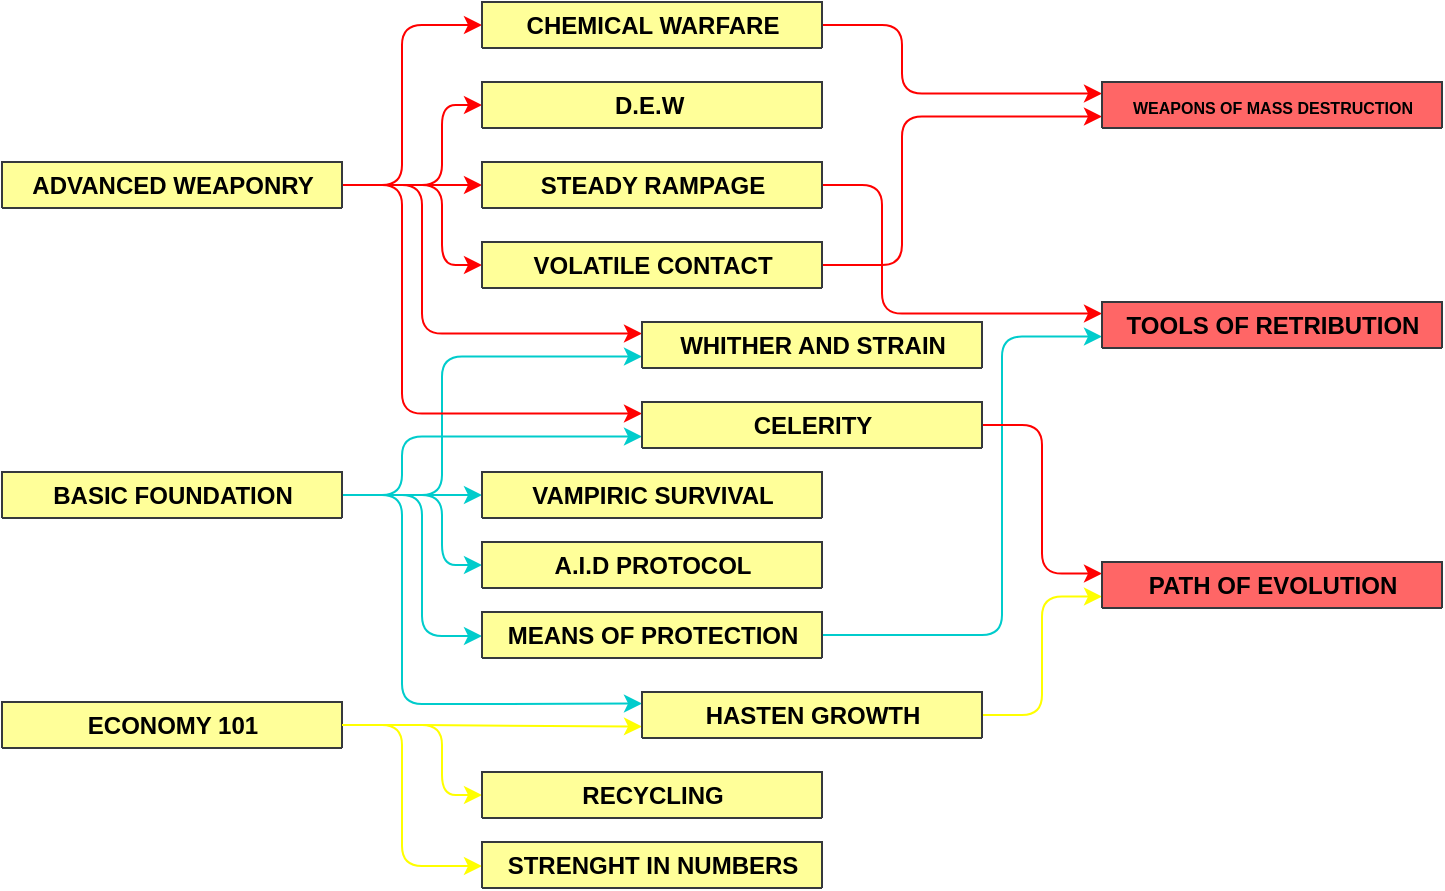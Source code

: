 <mxfile>
    <diagram id="x_E3ao2yq1DAkI_dVLW5" name="Página-1">
        <mxGraphModel dx="513" dy="476" grid="1" gridSize="10" guides="1" tooltips="1" connect="1" arrows="1" fold="1" page="1" pageScale="1" pageWidth="827" pageHeight="1169" math="0" shadow="0">
            <root>
                <mxCell id="0"/>
                <mxCell id="1" parent="0"/>
                <mxCell id="58" style="edgeStyle=orthogonalEdgeStyle;html=1;entryX=0;entryY=0.75;entryDx=0;entryDy=0;fontFamily=Helvetica;fontSize=12;fontColor=#000000;exitX=1;exitY=0.5;exitDx=0;exitDy=0;strokeColor=#FFFF00;strokeWidth=1;" parent="1" source="29" target="51" edge="1">
                    <mxGeometry relative="1" as="geometry">
                        <Array as="points">
                            <mxPoint x="260" y="422"/>
                            <mxPoint x="300" y="422"/>
                        </Array>
                    </mxGeometry>
                </mxCell>
                <mxCell id="64" style="edgeStyle=orthogonalEdgeStyle;html=1;entryX=0;entryY=0.5;entryDx=0;entryDy=0;fontFamily=Helvetica;fontSize=12;fontColor=#000000;strokeColor=#FFFF00;" parent="1" source="29" target="59" edge="1">
                    <mxGeometry relative="1" as="geometry">
                        <Array as="points">
                            <mxPoint x="280" y="422"/>
                            <mxPoint x="280" y="456"/>
                        </Array>
                    </mxGeometry>
                </mxCell>
                <mxCell id="29" value="ECONOMY 101" style="swimlane;rounded=1;shadow=0;glass=0;sketch=0;fontFamily=Helvetica;fontSize=12;fontColor=#000000;strokeColor=#36393d;fillColor=#FFFF99;html=1;swimlaneFillColor=#96785A;" parent="1" vertex="1" collapsed="1">
                    <mxGeometry x="60" y="410" width="170" height="23" as="geometry">
                        <mxRectangle x="60" y="410" width="200" height="230" as="alternateBounds"/>
                    </mxGeometry>
                </mxCell>
                <mxCell id="30" value="Specially fit for those looking for long-term investment." style="rounded=1;whiteSpace=wrap;html=1;shadow=0;glass=0;sketch=0;fontFamily=Helvetica;fontSize=12;fontColor=#000000;strokeColor=none;fillColor=#FFCC99;" parent="29" vertex="1">
                    <mxGeometry x="10" y="30" width="180" height="80" as="geometry"/>
                </mxCell>
                <mxCell id="31" value="" style="group;fillColor=none;" parent="29" vertex="1" connectable="0">
                    <mxGeometry x="10" y="120" width="180" height="100" as="geometry"/>
                </mxCell>
                <mxCell id="32" value="" style="rounded=1;whiteSpace=wrap;html=1;shadow=0;glass=0;sketch=0;fontFamily=Helvetica;fontSize=12;fontColor=#000000;strokeColor=none;fillColor=#333333;" parent="31" vertex="1">
                    <mxGeometry width="180" height="100" as="geometry"/>
                </mxCell>
                <mxCell id="33" value="&lt;ul&gt;&lt;li&gt;&lt;span&gt;&lt;span style=&quot;font-size: 10px&quot;&gt;&lt;font color=&quot;#00cccc&quot;&gt;&lt;b&gt;Mercenary&lt;/b&gt;&lt;/font&gt;&lt;/span&gt;&lt;/span&gt;&lt;/li&gt;&lt;li&gt;&lt;span&gt;&lt;font style=&quot;font-size: 10px&quot; color=&quot;#ffff99&quot;&gt;&lt;b&gt;Criptocoin&lt;/b&gt;&lt;/font&gt;&lt;/span&gt;&lt;/li&gt;&lt;/ul&gt;" style="text;strokeColor=none;fillColor=none;html=1;whiteSpace=wrap;verticalAlign=middle;overflow=hidden;rounded=1;shadow=0;glass=0;sketch=0;fontFamily=Helvetica;fontSize=12;fontColor=#000000;" parent="31" vertex="1">
                    <mxGeometry width="180" height="100" as="geometry"/>
                </mxCell>
                <mxCell id="57" style="edgeStyle=orthogonalEdgeStyle;html=1;exitX=1;exitY=0.5;exitDx=0;exitDy=0;fontFamily=Helvetica;fontSize=12;fontColor=#000000;entryX=0;entryY=0.25;entryDx=0;entryDy=0;strokeColor=#00CCCC;" parent="1" source="39" target="51" edge="1">
                    <mxGeometry relative="1" as="geometry">
                        <mxPoint x="300" y="362" as="targetPoint"/>
                        <Array as="points">
                            <mxPoint x="260" y="307"/>
                            <mxPoint x="260" y="411"/>
                            <mxPoint x="300" y="411"/>
                        </Array>
                    </mxGeometry>
                </mxCell>
                <mxCell id="72" style="edgeStyle=orthogonalEdgeStyle;html=1;entryX=0;entryY=0.75;entryDx=0;entryDy=0;fontFamily=Helvetica;fontSize=12;fontColor=#000000;strokeColor=#00CCCC;endArrow=classic;endFill=1;" parent="1" source="39" target="67" edge="1">
                    <mxGeometry relative="1" as="geometry">
                        <Array as="points">
                            <mxPoint x="260" y="306"/>
                            <mxPoint x="260" y="277"/>
                        </Array>
                    </mxGeometry>
                </mxCell>
                <mxCell id="99" style="edgeStyle=orthogonalEdgeStyle;html=1;entryX=0;entryY=0.5;entryDx=0;entryDy=0;fontFamily=Helvetica;fontSize=12;fontColor=#000000;strokeColor=#00CCCC;" parent="1" source="39" target="92" edge="1">
                    <mxGeometry relative="1" as="geometry">
                        <Array as="points">
                            <mxPoint x="280" y="307"/>
                            <mxPoint x="280" y="342"/>
                        </Array>
                    </mxGeometry>
                </mxCell>
                <mxCell id="100" style="edgeStyle=orthogonalEdgeStyle;html=1;entryX=0;entryY=0.5;entryDx=0;entryDy=0;fontFamily=Helvetica;fontSize=12;fontColor=#000000;strokeColor=#00CCCC;" parent="1" source="39" target="34" edge="1">
                    <mxGeometry relative="1" as="geometry">
                        <Array as="points">
                            <mxPoint x="270" y="307"/>
                            <mxPoint x="270" y="377"/>
                            <mxPoint x="300" y="377"/>
                        </Array>
                    </mxGeometry>
                </mxCell>
                <mxCell id="131" style="edgeStyle=orthogonalEdgeStyle;html=1;fontColor=#00CCCC;strokeColor=#FFFF00;exitX=1;exitY=0.5;exitDx=0;exitDy=0;" parent="1" source="29" target="126" edge="1">
                    <mxGeometry relative="1" as="geometry">
                        <mxPoint x="230" y="360" as="sourcePoint"/>
                        <Array as="points">
                            <mxPoint x="260" y="422"/>
                            <mxPoint x="260" y="492"/>
                        </Array>
                    </mxGeometry>
                </mxCell>
                <mxCell id="137" style="edgeStyle=orthogonalEdgeStyle;html=1;entryX=0;entryY=0.75;entryDx=0;entryDy=0;fontColor=#00CCCC;strokeColor=#00CCCC;" parent="1" source="39" target="132" edge="1">
                    <mxGeometry relative="1" as="geometry">
                        <Array as="points">
                            <mxPoint x="280" y="306"/>
                            <mxPoint x="280" y="237"/>
                        </Array>
                    </mxGeometry>
                </mxCell>
                <mxCell id="149" style="edgeStyle=none;html=1;entryX=0;entryY=0.5;entryDx=0;entryDy=0;fontColor=#FF6666;strokeColor=#00CCCC;" edge="1" parent="1" source="39" target="144">
                    <mxGeometry relative="1" as="geometry"/>
                </mxCell>
                <mxCell id="39" value="BASIC FOUNDATION" style="swimlane;rounded=1;shadow=0;glass=0;sketch=0;fontFamily=Helvetica;fontSize=12;fontColor=#000000;strokeColor=#36393d;fillColor=#FFFF99;html=1;swimlaneFillColor=#96785A;" parent="1" vertex="1" collapsed="1">
                    <mxGeometry x="60" y="295" width="170" height="23" as="geometry">
                        <mxRectangle x="60" y="295" width="200" height="230" as="alternateBounds"/>
                    </mxGeometry>
                </mxCell>
                <mxCell id="40" value="Provides the fundamentals tools to strengthen weapons." style="rounded=1;whiteSpace=wrap;html=1;shadow=0;glass=0;sketch=0;fontFamily=Helvetica;fontSize=12;fontColor=#000000;strokeColor=none;fillColor=#FFCC99;" parent="39" vertex="1">
                    <mxGeometry x="10" y="30" width="180" height="80" as="geometry"/>
                </mxCell>
                <mxCell id="41" value="" style="group" parent="39" vertex="1" connectable="0">
                    <mxGeometry x="10" y="120" width="180" height="100" as="geometry"/>
                </mxCell>
                <mxCell id="42" value="" style="rounded=1;whiteSpace=wrap;html=1;shadow=0;glass=0;sketch=0;fontFamily=Helvetica;fontSize=12;fontColor=#000000;strokeColor=none;fillColor=#333333;" parent="41" vertex="1">
                    <mxGeometry width="180" height="100" as="geometry"/>
                </mxCell>
                <mxCell id="43" value="&lt;ul&gt;&lt;li&gt;&lt;span style=&quot;font-size: 10px&quot;&gt;&lt;b&gt;&lt;font color=&quot;#00cccc&quot;&gt;Aggressive&lt;/font&gt;&lt;/b&gt;&lt;/span&gt;&lt;/li&gt;&lt;li&gt;&lt;font style=&quot;font-size: 10px&quot; color=&quot;#00cccc&quot;&gt;&lt;b&gt;Stoic&lt;/b&gt;&lt;/font&gt;&lt;/li&gt;&lt;/ul&gt;" style="text;strokeColor=none;fillColor=none;html=1;whiteSpace=wrap;verticalAlign=middle;overflow=hidden;rounded=1;shadow=0;glass=0;sketch=0;fontFamily=Helvetica;fontSize=12;fontColor=#000000;" parent="41" vertex="1">
                    <mxGeometry width="180" height="100" as="geometry"/>
                </mxCell>
                <mxCell id="66" style="edgeStyle=orthogonalEdgeStyle;html=1;entryX=0;entryY=0.5;entryDx=0;entryDy=0;fontFamily=Helvetica;fontSize=12;fontColor=#000000;strokeColor=#FF0000;" parent="1" source="44" target="4" edge="1">
                    <mxGeometry relative="1" as="geometry"/>
                </mxCell>
                <mxCell id="73" style="edgeStyle=orthogonalEdgeStyle;html=1;entryX=0;entryY=0.25;entryDx=0;entryDy=0;fontFamily=Helvetica;fontSize=12;fontColor=#000000;strokeColor=#FF0000;endArrow=classic;endFill=1;" parent="1" source="44" target="67" edge="1">
                    <mxGeometry relative="1" as="geometry">
                        <Array as="points">
                            <mxPoint x="260" y="152"/>
                            <mxPoint x="260" y="266"/>
                        </Array>
                    </mxGeometry>
                </mxCell>
                <mxCell id="84" style="edgeStyle=orthogonalEdgeStyle;html=1;entryX=0;entryY=0.5;entryDx=0;entryDy=0;fontFamily=Helvetica;fontSize=12;fontColor=#000000;strokeColor=#FF0000;" parent="1" source="44" target="79" edge="1">
                    <mxGeometry relative="1" as="geometry">
                        <Array as="points">
                            <mxPoint x="280" y="152"/>
                            <mxPoint x="280" y="112"/>
                        </Array>
                    </mxGeometry>
                </mxCell>
                <mxCell id="85" style="edgeStyle=orthogonalEdgeStyle;html=1;entryX=0;entryY=0.5;entryDx=0;entryDy=0;fontFamily=Helvetica;fontSize=12;fontColor=#000000;strokeColor=#FF0000;endArrow=classic;endFill=1;" parent="1" source="44" target="74" edge="1">
                    <mxGeometry relative="1" as="geometry">
                        <Array as="points">
                            <mxPoint x="260" y="152"/>
                            <mxPoint x="260" y="72"/>
                        </Array>
                    </mxGeometry>
                </mxCell>
                <mxCell id="98" style="edgeStyle=orthogonalEdgeStyle;html=1;entryX=0;entryY=0.5;entryDx=0;entryDy=0;fontFamily=Helvetica;fontSize=12;fontColor=#000000;strokeColor=#FF0000;" parent="1" source="44" target="87" edge="1">
                    <mxGeometry relative="1" as="geometry">
                        <Array as="points">
                            <mxPoint x="280" y="152"/>
                            <mxPoint x="280" y="192"/>
                        </Array>
                    </mxGeometry>
                </mxCell>
                <mxCell id="138" style="edgeStyle=orthogonalEdgeStyle;html=1;entryX=0;entryY=0.25;entryDx=0;entryDy=0;fontColor=#00CCCC;strokeColor=#FF0000;" parent="1" source="44" target="132" edge="1">
                    <mxGeometry relative="1" as="geometry">
                        <Array as="points">
                            <mxPoint x="270" y="152"/>
                            <mxPoint x="270" y="226"/>
                        </Array>
                    </mxGeometry>
                </mxCell>
                <mxCell id="44" value="ADVANCED WEAPONRY" style="swimlane;rounded=1;shadow=0;glass=0;sketch=0;fontFamily=Helvetica;fontSize=12;fontColor=#000000;strokeColor=#36393d;fillColor=#FFFF99;html=1;swimlaneFillColor=#96785A;" parent="1" vertex="1" collapsed="1">
                    <mxGeometry x="60" y="140" width="170" height="23" as="geometry">
                        <mxRectangle x="60" y="140" width="200" height="230" as="alternateBounds"/>
                    </mxGeometry>
                </mxCell>
                <mxCell id="45" value="&lt;span style=&quot;font-size: 10px&quot;&gt;Contains a selection of basic weapons that focus on variety and flexibility.&lt;/span&gt;" style="rounded=1;whiteSpace=wrap;html=1;shadow=0;glass=0;sketch=0;fontFamily=Helvetica;fontSize=12;fontColor=#000000;strokeColor=none;fillColor=#FFCC99;" parent="44" vertex="1">
                    <mxGeometry x="10" y="30" width="180" height="80" as="geometry"/>
                </mxCell>
                <mxCell id="46" value="" style="group" parent="44" vertex="1" connectable="0">
                    <mxGeometry x="10" y="120" width="180" height="100" as="geometry"/>
                </mxCell>
                <mxCell id="47" value="" style="rounded=1;whiteSpace=wrap;html=1;shadow=0;glass=0;sketch=0;fontFamily=Helvetica;fontSize=12;fontColor=#000000;strokeColor=none;fillColor=#333333;" parent="46" vertex="1">
                    <mxGeometry width="180" height="100" as="geometry"/>
                </mxCell>
                <mxCell id="48" value="&lt;ul&gt;&lt;li&gt;&lt;font style=&quot;font-size: 10px&quot; color=&quot;#ff6666&quot;&gt;&lt;b&gt;Bomber&lt;/b&gt;&lt;/font&gt;&lt;/li&gt;&lt;li&gt;&lt;font style=&quot;font-size: 10px&quot; color=&quot;#ff6666&quot;&gt;&lt;b&gt;Beamer&lt;/b&gt;&lt;/font&gt;&lt;/li&gt;&lt;li&gt;&lt;font style=&quot;font-size: 10px&quot; color=&quot;#ff6666&quot;&gt;&lt;b&gt;Spreader&lt;/b&gt;&lt;/font&gt;&lt;/li&gt;&lt;/ul&gt;" style="text;strokeColor=none;fillColor=none;html=1;whiteSpace=wrap;verticalAlign=middle;overflow=hidden;rounded=1;shadow=0;glass=0;sketch=0;fontFamily=Helvetica;fontSize=12;fontColor=#000000;" parent="46" vertex="1">
                    <mxGeometry width="180" height="100" as="geometry"/>
                </mxCell>
                <mxCell id="59" value="RECYCLING" style="swimlane;rounded=1;shadow=0;glass=0;sketch=0;fontFamily=Helvetica;fontSize=12;fontColor=#000000;strokeColor=#36393d;fillColor=#FFFF99;html=1;swimlaneFillColor=#96785A;" parent="1" vertex="1" collapsed="1">
                    <mxGeometry x="300" y="445" width="170" height="23" as="geometry">
                        <mxRectangle x="300" y="445" width="200" height="230" as="alternateBounds"/>
                    </mxGeometry>
                </mxCell>
                <mxCell id="60" value="Enhances the compesations for selling constructed turrets.&amp;nbsp;" style="rounded=1;whiteSpace=wrap;html=1;shadow=0;glass=0;sketch=0;fontFamily=Helvetica;fontSize=12;fontColor=#000000;strokeColor=none;fillColor=#FFCC99;" parent="59" vertex="1">
                    <mxGeometry x="10" y="30" width="180" height="80" as="geometry"/>
                </mxCell>
                <mxCell id="61" value="" style="group" parent="59" vertex="1" connectable="0">
                    <mxGeometry x="10" y="120" width="180" height="100" as="geometry"/>
                </mxCell>
                <mxCell id="62" value="" style="rounded=1;whiteSpace=wrap;html=1;shadow=0;glass=0;sketch=0;fontFamily=Helvetica;fontSize=12;fontColor=#000000;strokeColor=none;fillColor=#333333;" parent="61" vertex="1">
                    <mxGeometry width="180" height="100" as="geometry"/>
                </mxCell>
                <mxCell id="63" value="&lt;ul&gt;&lt;li&gt;&lt;span&gt;&lt;b&gt;&lt;font style=&quot;font-size: 10px&quot; color=&quot;#00cccc&quot;&gt;Cheap&lt;/font&gt;&lt;/b&gt;&lt;/span&gt;&lt;/li&gt;&lt;li&gt;&lt;b&gt;&lt;font color=&quot;#00cccc&quot; style=&quot;font-size: 10px&quot;&gt;&lt;span&gt;Scrapper&lt;/span&gt;&lt;/font&gt;&lt;/b&gt;&lt;/li&gt;&lt;li&gt;&lt;span&gt;&lt;font style=&quot;font-size: 10px&quot; color=&quot;#ffff99&quot;&gt;&lt;b&gt;Recycle protocol&lt;/b&gt;&lt;/font&gt;&lt;/span&gt;&lt;/li&gt;&lt;/ul&gt;" style="text;strokeColor=none;fillColor=none;html=1;whiteSpace=wrap;verticalAlign=middle;overflow=hidden;rounded=1;shadow=0;glass=0;sketch=0;fontFamily=Helvetica;fontSize=12;fontColor=#000000;" parent="61" vertex="1">
                    <mxGeometry width="180" height="100" as="geometry"/>
                </mxCell>
                <mxCell id="114" style="edgeStyle=orthogonalEdgeStyle;html=1;entryX=0;entryY=0.75;entryDx=0;entryDy=0;fontFamily=Helvetica;fontSize=10;fontColor=#FF6666;endArrow=classic;endFill=1;strokeColor=#FFFF00;elbow=vertical;" parent="1" source="51" target="108" edge="1">
                    <mxGeometry relative="1" as="geometry"/>
                </mxCell>
                <mxCell id="51" value="HASTEN GROWTH" style="swimlane;rounded=1;shadow=0;glass=0;sketch=0;fontFamily=Helvetica;fontSize=12;fontColor=#000000;strokeColor=#36393d;fillColor=#FFFF99;html=1;swimlaneFillColor=#96785A;" parent="1" vertex="1" collapsed="1">
                    <mxGeometry x="380" y="405" width="170" height="23" as="geometry">
                        <mxRectangle x="380" y="405" width="200" height="230" as="alternateBounds"/>
                    </mxGeometry>
                </mxCell>
                <mxCell id="52" value="Unlocks options to accelerate and improve the growth of weapons." style="rounded=1;whiteSpace=wrap;html=1;shadow=0;glass=0;sketch=0;fontFamily=Helvetica;fontSize=12;fontColor=#000000;strokeColor=none;fillColor=#FFCC99;" parent="51" vertex="1">
                    <mxGeometry x="10" y="30" width="180" height="80" as="geometry"/>
                </mxCell>
                <mxCell id="53" value="" style="group" parent="51" vertex="1" connectable="0">
                    <mxGeometry x="10" y="120" width="180" height="100" as="geometry"/>
                </mxCell>
                <mxCell id="54" value="" style="rounded=1;whiteSpace=wrap;html=1;shadow=0;glass=0;sketch=0;fontFamily=Helvetica;fontSize=12;fontColor=#000000;strokeColor=none;fillColor=#333333;" parent="53" vertex="1">
                    <mxGeometry width="180" height="100" as="geometry"/>
                </mxCell>
                <mxCell id="55" value="&lt;ul&gt;&lt;li&gt;&lt;font style=&quot;font-size: 10px&quot; color=&quot;#00cccc&quot;&gt;&lt;b&gt;Veteran&lt;/b&gt;&lt;/font&gt;&lt;/li&gt;&lt;li&gt;&lt;span&gt;&lt;font style=&quot;font-size: 10px&quot; color=&quot;#00cccc&quot;&gt;&lt;b&gt;Prodigy&lt;/b&gt;&lt;/font&gt;&lt;/span&gt;&lt;/li&gt;&lt;li&gt;&lt;b style=&quot;font-size: 10px ; color: rgb(255 , 255 , 153)&quot;&gt;Learning Chip&lt;/b&gt;&lt;br&gt;&lt;/li&gt;&lt;/ul&gt;" style="text;strokeColor=none;fillColor=none;html=1;whiteSpace=wrap;verticalAlign=middle;overflow=hidden;rounded=1;shadow=0;glass=0;sketch=0;fontFamily=Helvetica;fontSize=12;fontColor=#000000;" parent="53" vertex="1">
                    <mxGeometry width="180" height="100" as="geometry"/>
                </mxCell>
                <mxCell id="106" style="edgeStyle=orthogonalEdgeStyle;elbow=vertical;html=1;fontFamily=Helvetica;fontSize=10;fontColor=#FF6666;endArrow=classic;endFill=1;strokeColor=#00CCCC;exitX=1;exitY=0.5;exitDx=0;exitDy=0;entryX=0;entryY=0.75;entryDx=0;entryDy=0;" parent="1" source="34" target="101" edge="1">
                    <mxGeometry relative="1" as="geometry">
                        <mxPoint x="530" y="290" as="targetPoint"/>
                        <Array as="points">
                            <mxPoint x="560" y="377"/>
                            <mxPoint x="560" y="227"/>
                        </Array>
                    </mxGeometry>
                </mxCell>
                <mxCell id="34" value="MEANS OF PROTECTION" style="swimlane;rounded=1;shadow=0;glass=0;sketch=0;fontFamily=Helvetica;fontSize=12;fontColor=#000000;strokeColor=#36393d;fillColor=#FFFF99;html=1;swimlaneFillColor=#96785A;" parent="1" vertex="1" collapsed="1">
                    <mxGeometry x="300" y="365" width="170" height="23" as="geometry">
                        <mxRectangle x="300" y="365" width="200" height="240" as="alternateBounds"/>
                    </mxGeometry>
                </mxCell>
                <mxCell id="35" value="Focus on deployment of force shields." style="rounded=1;whiteSpace=wrap;html=1;shadow=0;glass=0;sketch=0;fontFamily=Helvetica;fontSize=12;fontColor=#000000;strokeColor=none;fillColor=#FFCC99;" parent="34" vertex="1">
                    <mxGeometry x="10" y="30" width="180" height="80" as="geometry"/>
                </mxCell>
                <mxCell id="36" value="" style="group" parent="34" vertex="1" connectable="0">
                    <mxGeometry x="10" y="120" width="180" height="100" as="geometry"/>
                </mxCell>
                <mxCell id="37" value="" style="rounded=1;whiteSpace=wrap;html=1;shadow=0;glass=0;sketch=0;fontFamily=Helvetica;fontSize=12;fontColor=#000000;strokeColor=none;fillColor=#333333;" parent="36" vertex="1">
                    <mxGeometry width="180" height="100" as="geometry"/>
                </mxCell>
                <mxCell id="38" value="&lt;ul&gt;&lt;li&gt;&lt;span&gt;&lt;font style=&quot;font-size: 10px&quot; color=&quot;#ff6666&quot;&gt;&lt;b&gt;Guardian&lt;/b&gt;&lt;/font&gt;&lt;/span&gt;&lt;/li&gt;&lt;li&gt;&lt;span&gt;&lt;font style=&quot;font-size: 10px&quot; color=&quot;#00cccc&quot;&gt;&lt;b&gt;Shielded&lt;/b&gt;&lt;/font&gt;&lt;/span&gt;&lt;/li&gt;&lt;li&gt;&lt;span&gt;&lt;font style=&quot;font-size: 10px&quot; color=&quot;#ffff99&quot;&gt;&lt;b&gt;Shiled generator&lt;/b&gt;&lt;/font&gt;&lt;/span&gt;&lt;/li&gt;&lt;/ul&gt;" style="text;strokeColor=none;fillColor=none;html=1;whiteSpace=wrap;verticalAlign=middle;overflow=hidden;rounded=1;shadow=0;glass=0;sketch=0;fontFamily=Helvetica;fontSize=12;fontColor=#000000;" parent="36" vertex="1">
                    <mxGeometry width="180" height="100" as="geometry"/>
                </mxCell>
                <mxCell id="125" style="edgeStyle=orthogonalEdgeStyle;html=1;entryX=0;entryY=0.25;entryDx=0;entryDy=0;fontColor=#00CCCC;exitX=1;exitY=0.5;exitDx=0;exitDy=0;strokeColor=#FF0000;" parent="1" source="67" target="108" edge="1">
                    <mxGeometry relative="1" as="geometry"/>
                </mxCell>
                <mxCell id="120" style="edgeStyle=orthogonalEdgeStyle;html=1;entryX=0;entryY=0.75;entryDx=0;entryDy=0;fontFamily=Helvetica;fontSize=10;fontColor=#FF6666;endArrow=classic;endFill=1;strokeColor=#FF0000;elbow=vertical;" parent="1" source="87" target="115" edge="1">
                    <mxGeometry relative="1" as="geometry">
                        <Array as="points">
                            <mxPoint x="510" y="192"/>
                            <mxPoint x="510" y="117"/>
                        </Array>
                    </mxGeometry>
                </mxCell>
                <mxCell id="107" style="edgeStyle=orthogonalEdgeStyle;html=1;entryX=0;entryY=0.25;entryDx=0;entryDy=0;fontFamily=Helvetica;fontSize=10;fontColor=#FF6666;endArrow=classic;endFill=1;strokeColor=#FF0000;elbow=vertical;" parent="1" source="4" target="101" edge="1">
                    <mxGeometry relative="1" as="geometry">
                        <Array as="points">
                            <mxPoint x="500" y="152"/>
                            <mxPoint x="500" y="216"/>
                        </Array>
                    </mxGeometry>
                </mxCell>
                <mxCell id="121" style="edgeStyle=orthogonalEdgeStyle;html=1;entryX=0;entryY=0.25;entryDx=0;entryDy=0;fontFamily=Helvetica;fontSize=10;fontColor=#FF6666;endArrow=classic;endFill=1;strokeColor=#FF0000;elbow=vertical;" parent="1" source="74" target="115" edge="1">
                    <mxGeometry relative="1" as="geometry">
                        <Array as="points">
                            <mxPoint x="510" y="72"/>
                            <mxPoint x="510" y="106"/>
                        </Array>
                    </mxGeometry>
                </mxCell>
                <mxCell id="101" value="TOOLS OF RETRIBUTION" style="swimlane;rounded=1;shadow=0;glass=0;sketch=0;fontFamily=Helvetica;fontSize=12;fontColor=#000000;strokeColor=#36393d;fillColor=#FF6666;html=1;swimlaneFillColor=#96785A;" parent="1" vertex="1" collapsed="1">
                    <mxGeometry x="610" y="210" width="170" height="23" as="geometry">
                        <mxRectangle x="530" y="210" width="200" height="240" as="alternateBounds"/>
                    </mxGeometry>
                </mxCell>
                <mxCell id="102" value="Focus on deployment of force shields." style="rounded=1;whiteSpace=wrap;html=1;shadow=0;glass=0;sketch=0;fontFamily=Helvetica;fontSize=12;fontColor=#000000;strokeColor=none;fillColor=#FFCC99;" parent="101" vertex="1">
                    <mxGeometry x="10" y="30" width="180" height="80" as="geometry"/>
                </mxCell>
                <mxCell id="103" value="" style="group" parent="101" vertex="1" connectable="0">
                    <mxGeometry x="10" y="120" width="180" height="100" as="geometry"/>
                </mxCell>
                <mxCell id="104" value="" style="rounded=1;whiteSpace=wrap;html=1;shadow=0;glass=0;sketch=0;fontFamily=Helvetica;fontSize=12;fontColor=#000000;strokeColor=none;fillColor=#333333;" parent="103" vertex="1">
                    <mxGeometry width="180" height="100" as="geometry"/>
                </mxCell>
                <mxCell id="105" value="&lt;ul&gt;&lt;li&gt;&lt;span&gt;&lt;font style=&quot;font-size: 10px&quot; color=&quot;#ff6666&quot;&gt;&lt;b&gt;Guardian&lt;/b&gt;&lt;/font&gt;&lt;/span&gt;&lt;/li&gt;&lt;li&gt;&lt;span&gt;&lt;font style=&quot;font-size: 10px&quot; color=&quot;#00cccc&quot;&gt;&lt;b&gt;Shielded&lt;/b&gt;&lt;/font&gt;&lt;/span&gt;&lt;/li&gt;&lt;li&gt;&lt;span&gt;&lt;font style=&quot;font-size: 10px&quot; color=&quot;#ffff99&quot;&gt;&lt;b&gt;Shiled generator&lt;/b&gt;&lt;/font&gt;&lt;/span&gt;&lt;/li&gt;&lt;/ul&gt;" style="text;strokeColor=none;fillColor=none;html=1;whiteSpace=wrap;verticalAlign=middle;overflow=hidden;rounded=1;shadow=0;glass=0;sketch=0;fontFamily=Helvetica;fontSize=12;fontColor=#000000;" parent="103" vertex="1">
                    <mxGeometry width="180" height="100" as="geometry"/>
                </mxCell>
                <mxCell id="108" value="PATH OF EVOLUTION" style="swimlane;rounded=1;shadow=0;glass=0;sketch=0;fontFamily=Helvetica;fontSize=12;fontColor=#000000;strokeColor=#36393d;fillColor=#FF6666;html=1;swimlaneFillColor=#96785A;" parent="1" vertex="1" collapsed="1">
                    <mxGeometry x="610" y="340" width="170" height="23" as="geometry">
                        <mxRectangle x="530" y="210" width="200" height="240" as="alternateBounds"/>
                    </mxGeometry>
                </mxCell>
                <mxCell id="109" value="Focus on deployment of force shields." style="rounded=1;whiteSpace=wrap;html=1;shadow=0;glass=0;sketch=0;fontFamily=Helvetica;fontSize=12;fontColor=#000000;strokeColor=none;fillColor=#FFCC99;" parent="108" vertex="1">
                    <mxGeometry x="10" y="30" width="180" height="80" as="geometry"/>
                </mxCell>
                <mxCell id="110" value="" style="group" parent="108" vertex="1" connectable="0">
                    <mxGeometry x="10" y="120" width="180" height="100" as="geometry"/>
                </mxCell>
                <mxCell id="111" value="" style="rounded=1;whiteSpace=wrap;html=1;shadow=0;glass=0;sketch=0;fontFamily=Helvetica;fontSize=12;fontColor=#000000;strokeColor=none;fillColor=#333333;" parent="110" vertex="1">
                    <mxGeometry width="180" height="100" as="geometry"/>
                </mxCell>
                <mxCell id="112" value="&lt;ul&gt;&lt;li&gt;&lt;span&gt;&lt;font style=&quot;font-size: 10px&quot; color=&quot;#ff6666&quot;&gt;&lt;b&gt;Guardian&lt;/b&gt;&lt;/font&gt;&lt;/span&gt;&lt;/li&gt;&lt;li&gt;&lt;span&gt;&lt;font style=&quot;font-size: 10px&quot; color=&quot;#00cccc&quot;&gt;&lt;b&gt;Shielded&lt;/b&gt;&lt;/font&gt;&lt;/span&gt;&lt;/li&gt;&lt;li&gt;&lt;span&gt;&lt;font style=&quot;font-size: 10px&quot; color=&quot;#ffff99&quot;&gt;&lt;b&gt;Shiled generator&lt;/b&gt;&lt;/font&gt;&lt;/span&gt;&lt;/li&gt;&lt;/ul&gt;" style="text;strokeColor=none;fillColor=none;html=1;whiteSpace=wrap;verticalAlign=middle;overflow=hidden;rounded=1;shadow=0;glass=0;sketch=0;fontFamily=Helvetica;fontSize=12;fontColor=#000000;" parent="110" vertex="1">
                    <mxGeometry width="180" height="100" as="geometry"/>
                </mxCell>
                <mxCell id="115" value="&lt;font style=&quot;font-size: 8px&quot;&gt;WEAPONS OF MASS DESTRUCTION&lt;/font&gt;" style="swimlane;rounded=1;shadow=0;glass=0;sketch=0;fontFamily=Helvetica;fontSize=12;fontColor=#000000;strokeColor=#36393d;fillColor=#FF6666;html=1;swimlaneFillColor=#96785A;" parent="1" vertex="1" collapsed="1">
                    <mxGeometry x="610" y="100" width="170" height="23" as="geometry">
                        <mxRectangle x="530" y="100" width="200" height="240" as="alternateBounds"/>
                    </mxGeometry>
                </mxCell>
                <mxCell id="116" value="" style="rounded=1;whiteSpace=wrap;html=1;shadow=0;glass=0;sketch=0;fontFamily=Helvetica;fontSize=12;fontColor=#000000;strokeColor=none;fillColor=#FFCC99;" parent="115" vertex="1">
                    <mxGeometry x="10" y="30" width="180" height="80" as="geometry"/>
                </mxCell>
                <mxCell id="117" value="" style="group" parent="115" vertex="1" connectable="0">
                    <mxGeometry x="10" y="120" width="180" height="100" as="geometry"/>
                </mxCell>
                <mxCell id="118" value="" style="rounded=1;whiteSpace=wrap;html=1;shadow=0;glass=0;sketch=0;fontFamily=Helvetica;fontSize=12;fontColor=#000000;strokeColor=none;fillColor=#333333;" parent="117" vertex="1">
                    <mxGeometry width="180" height="100" as="geometry"/>
                </mxCell>
                <mxCell id="119" value="&lt;ul&gt;&lt;li&gt;&lt;span&gt;&lt;font style=&quot;font-size: 10px&quot; color=&quot;#ff6666&quot;&gt;&lt;b&gt;G&lt;/b&gt;&lt;/font&gt;&lt;/span&gt;&lt;/li&gt;&lt;li&gt;&lt;span&gt;&lt;font style=&quot;font-size: 10px&quot; color=&quot;#00cccc&quot;&gt;&lt;b&gt;S&lt;/b&gt;&lt;/font&gt;&lt;/span&gt;&lt;/li&gt;&lt;li&gt;&lt;span&gt;&lt;font style=&quot;font-size: 10px&quot; color=&quot;#ffff99&quot;&gt;&lt;b&gt;Shiled generator&lt;/b&gt;&lt;/font&gt;&lt;/span&gt;&lt;/li&gt;&lt;/ul&gt;" style="text;strokeColor=none;fillColor=none;html=1;whiteSpace=wrap;verticalAlign=middle;overflow=hidden;rounded=1;shadow=0;glass=0;sketch=0;fontFamily=Helvetica;fontSize=12;fontColor=#000000;" parent="117" vertex="1">
                    <mxGeometry width="180" height="100" as="geometry"/>
                </mxCell>
                <mxCell id="126" value="STRENGHT IN NUMBERS" style="swimlane;rounded=1;shadow=0;glass=0;sketch=0;fontFamily=Helvetica;fontSize=12;fontColor=#000000;strokeColor=#36393d;fillColor=#FFFF99;html=1;swimlaneFillColor=#96785A;" parent="1" vertex="1" collapsed="1">
                    <mxGeometry x="300" y="480" width="170" height="23" as="geometry">
                        <mxRectangle x="300" y="480" width="200" height="230" as="alternateBounds"/>
                    </mxGeometry>
                </mxCell>
                <mxCell id="127" value="Focus on the construction of as many turrets as possibles." style="rounded=1;whiteSpace=wrap;html=1;shadow=0;glass=0;sketch=0;fontFamily=Helvetica;fontSize=12;fontColor=#000000;strokeColor=none;fillColor=#FFCC99;" parent="126" vertex="1">
                    <mxGeometry x="10" y="30" width="180" height="80" as="geometry"/>
                </mxCell>
                <mxCell id="128" value="" style="group" parent="126" vertex="1" connectable="0">
                    <mxGeometry x="10" y="120" width="180" height="100" as="geometry"/>
                </mxCell>
                <mxCell id="129" value="" style="rounded=1;whiteSpace=wrap;html=1;shadow=0;glass=0;sketch=0;fontFamily=Helvetica;fontSize=12;fontColor=#000000;strokeColor=none;fillColor=#333333;" parent="128" vertex="1">
                    <mxGeometry width="180" height="100" as="geometry"/>
                </mxCell>
                <mxCell id="130" value="&lt;ul&gt;&lt;li&gt;&lt;span style=&quot;font-size: 10px&quot;&gt;&lt;b&gt;&lt;font color=&quot;#00cccc&quot;&gt;Legionary&lt;/font&gt;&lt;/b&gt;&lt;/span&gt;&lt;/li&gt;&lt;li&gt;&lt;span style=&quot;font-size: 10px&quot;&gt;&lt;b&gt;&lt;font color=&quot;#00cccc&quot;&gt;Symbiotic&lt;/font&gt;&lt;/b&gt;&lt;/span&gt;&lt;/li&gt;&lt;li&gt;&lt;font color=&quot;#ffff99&quot; style=&quot;font-size: 10px&quot;&gt;Algorithm analisys&lt;/font&gt;&lt;/li&gt;&lt;/ul&gt;" style="text;strokeColor=none;fillColor=none;html=1;whiteSpace=wrap;verticalAlign=middle;overflow=hidden;rounded=1;shadow=0;glass=0;sketch=0;fontFamily=Helvetica;fontSize=12;fontColor=#000000;" parent="128" vertex="1">
                    <mxGeometry width="180" height="100" as="geometry"/>
                </mxCell>
                <mxCell id="74" value="CHEMICAL WARFARE" style="swimlane;rounded=1;shadow=0;glass=0;sketch=0;fontFamily=Helvetica;fontSize=12;fontColor=#000000;strokeColor=#36393d;fillColor=#FFFF99;html=1;swimlaneFillColor=#96785A;" parent="1" vertex="1" collapsed="1">
                    <mxGeometry x="300" y="60" width="170" height="23" as="geometry">
                        <mxRectangle x="300" y="60" width="200" height="230" as="alternateBounds"/>
                    </mxGeometry>
                </mxCell>
                <mxCell id="75" value="Unlocks further options of chemical weapons and bases.&amp;nbsp;" style="rounded=1;whiteSpace=wrap;html=1;shadow=0;glass=0;sketch=0;fontFamily=Helvetica;fontSize=12;fontColor=#000000;strokeColor=none;fillColor=#FFCC99;" parent="74" vertex="1">
                    <mxGeometry x="10" y="30" width="180" height="80" as="geometry"/>
                </mxCell>
                <mxCell id="76" value="" style="group" parent="74" vertex="1" connectable="0">
                    <mxGeometry x="10" y="120" width="180" height="100" as="geometry"/>
                </mxCell>
                <mxCell id="77" value="" style="rounded=1;whiteSpace=wrap;html=1;shadow=0;glass=0;sketch=0;fontFamily=Helvetica;fontSize=12;fontColor=#000000;strokeColor=none;fillColor=#333333;" parent="76" vertex="1">
                    <mxGeometry width="180" height="100" as="geometry"/>
                </mxCell>
                <mxCell id="78" value="&lt;ul&gt;&lt;li&gt;&lt;font style=&quot;font-size: 10px&quot; color=&quot;#ff6666&quot;&gt;&lt;b&gt;Stinger&lt;/b&gt;&lt;/font&gt;&lt;/li&gt;&lt;li&gt;&lt;font style=&quot;font-size: 10px&quot; color=&quot;#ff6666&quot;&gt;&lt;b&gt;Will'o'wisps&lt;/b&gt;&lt;/font&gt;&lt;/li&gt;&lt;li&gt;&lt;font style=&quot;font-size: 10px&quot; color=&quot;#00cccc&quot;&gt;Incendiary&lt;/font&gt;&lt;/li&gt;&lt;/ul&gt;" style="text;strokeColor=none;fillColor=none;html=1;whiteSpace=wrap;verticalAlign=middle;overflow=hidden;rounded=1;shadow=0;glass=0;sketch=0;fontFamily=Helvetica;fontSize=12;fontColor=#000000;" parent="76" vertex="1">
                    <mxGeometry width="180" height="100" as="geometry"/>
                </mxCell>
                <mxCell id="132" value="WHITHER AND STRAIN" style="swimlane;rounded=1;shadow=0;glass=0;sketch=0;fontFamily=Helvetica;fontSize=12;fontColor=#000000;strokeColor=#36393d;fillColor=#FFFF99;html=1;swimlaneFillColor=#96785A;" parent="1" vertex="1" collapsed="1">
                    <mxGeometry x="380" y="220" width="170" height="23" as="geometry">
                        <mxRectangle x="380" y="220" width="200" height="230" as="alternateBounds"/>
                    </mxGeometry>
                </mxCell>
                <mxCell id="133" value="A pack that specializes in controlling the strenght of your enemies." style="rounded=1;whiteSpace=wrap;html=1;shadow=0;glass=0;sketch=0;fontFamily=Helvetica;fontSize=12;fontColor=#000000;strokeColor=none;fillColor=#FFCC99;" parent="132" vertex="1">
                    <mxGeometry x="10" y="30" width="180" height="80" as="geometry"/>
                </mxCell>
                <mxCell id="134" value="" style="group" parent="132" vertex="1" connectable="0">
                    <mxGeometry x="10" y="120" width="180" height="100" as="geometry"/>
                </mxCell>
                <mxCell id="135" value="" style="rounded=1;whiteSpace=wrap;html=1;shadow=0;glass=0;sketch=0;fontFamily=Helvetica;fontSize=12;fontColor=#000000;strokeColor=none;fillColor=#333333;" parent="134" vertex="1">
                    <mxGeometry width="180" height="100" as="geometry"/>
                </mxCell>
                <mxCell id="136" value="&lt;ul&gt;&lt;li&gt;&lt;b style=&quot;font-size: 10px&quot;&gt;&lt;font color=&quot;#ff6666&quot;&gt;Shark cannon&lt;/font&gt;&lt;/b&gt;&lt;br&gt;&lt;/li&gt;&lt;li&gt;&lt;b style=&quot;font-size: 10px&quot;&gt;&lt;font color=&quot;#ff6666&quot;&gt;Disruptor pulse&lt;/font&gt;&lt;/b&gt;&lt;/li&gt;&lt;li&gt;&lt;b&gt;&lt;font style=&quot;font-size: 10px&quot; color=&quot;#00cccc&quot;&gt;Enfeebling&lt;/font&gt;&lt;/b&gt;&lt;br&gt;&lt;/li&gt;&lt;/ul&gt;" style="text;strokeColor=none;fillColor=none;html=1;whiteSpace=wrap;verticalAlign=middle;overflow=hidden;rounded=1;shadow=0;glass=0;sketch=0;fontFamily=Helvetica;fontSize=12;fontColor=#000000;" parent="134" vertex="1">
                    <mxGeometry width="180" height="100" as="geometry"/>
                </mxCell>
                <mxCell id="87" value="VOLATILE CONTACT" style="swimlane;rounded=1;shadow=0;glass=0;sketch=0;fontFamily=Helvetica;fontSize=12;fontColor=#000000;strokeColor=#36393d;fillColor=#FFFF99;html=1;swimlaneFillColor=#96785A;" parent="1" vertex="1" collapsed="1">
                    <mxGeometry x="300" y="180" width="170" height="23" as="geometry">
                        <mxRectangle x="300" y="180" width="200" height="230" as="alternateBounds"/>
                    </mxGeometry>
                </mxCell>
                <mxCell id="88" value="Includes weapons that focus on large groups of enemies." style="rounded=1;whiteSpace=wrap;html=1;shadow=0;glass=0;sketch=0;fontFamily=Helvetica;fontSize=12;fontColor=#000000;strokeColor=none;fillColor=#FFCC99;" parent="87" vertex="1">
                    <mxGeometry x="10" y="30" width="180" height="80" as="geometry"/>
                </mxCell>
                <mxCell id="89" value="" style="group" parent="87" vertex="1" connectable="0">
                    <mxGeometry x="10" y="120" width="180" height="100" as="geometry"/>
                </mxCell>
                <mxCell id="90" value="" style="rounded=1;whiteSpace=wrap;html=1;shadow=0;glass=0;sketch=0;fontFamily=Helvetica;fontSize=12;fontColor=#000000;strokeColor=none;fillColor=#333333;" parent="89" vertex="1">
                    <mxGeometry width="180" height="100" as="geometry"/>
                </mxCell>
                <mxCell id="91" value="&lt;ul&gt;&lt;li&gt;&lt;span&gt;&lt;font style=&quot;font-size: 10px&quot; color=&quot;#ff6666&quot;&gt;Blunderbuss&lt;/font&gt;&lt;/span&gt;&lt;/li&gt;&lt;li&gt;&lt;font color=&quot;#ff6666&quot;&gt;&lt;span style=&quot;font-size: 10px&quot;&gt;Shell shooter&lt;/span&gt;&lt;/font&gt;&lt;/li&gt;&lt;li&gt;&lt;span style=&quot;font-size: 10px&quot;&gt;&lt;font color=&quot;#00cccc&quot;&gt;Explosive&lt;/font&gt;&lt;/span&gt;&lt;/li&gt;&lt;/ul&gt;" style="text;strokeColor=none;fillColor=none;html=1;whiteSpace=wrap;verticalAlign=middle;overflow=hidden;rounded=1;shadow=0;glass=0;sketch=0;fontFamily=Helvetica;fontSize=12;fontColor=#000000;" parent="89" vertex="1">
                    <mxGeometry width="180" height="100" as="geometry"/>
                </mxCell>
                <mxCell id="144" value="VAMPIRIC SURVIVAL" style="swimlane;rounded=1;shadow=0;glass=0;sketch=0;fontFamily=Helvetica;fontSize=12;fontColor=#000000;strokeColor=#36393d;fillColor=#FFFF99;html=1;swimlaneFillColor=#96785A;" vertex="1" collapsed="1" parent="1">
                    <mxGeometry x="300" y="295" width="170" height="23" as="geometry">
                        <mxRectangle x="300" y="295" width="200" height="230" as="alternateBounds"/>
                    </mxGeometry>
                </mxCell>
                <mxCell id="145" value="Allows the construction of turrets devoted to support of other weapons." style="rounded=1;whiteSpace=wrap;html=1;shadow=0;glass=0;sketch=0;fontFamily=Helvetica;fontSize=12;fontColor=#000000;strokeColor=none;fillColor=#FFCC99;" vertex="1" parent="144">
                    <mxGeometry x="10" y="30" width="180" height="80" as="geometry"/>
                </mxCell>
                <mxCell id="146" value="" style="group" vertex="1" connectable="0" parent="144">
                    <mxGeometry x="10" y="120" width="180" height="100" as="geometry"/>
                </mxCell>
                <mxCell id="147" value="" style="rounded=1;whiteSpace=wrap;html=1;shadow=0;glass=0;sketch=0;fontFamily=Helvetica;fontSize=12;fontColor=#000000;strokeColor=none;fillColor=#333333;" vertex="1" parent="146">
                    <mxGeometry width="180" height="100" as="geometry"/>
                </mxCell>
                <mxCell id="148" value="&lt;ul&gt;&lt;li&gt;&lt;span&gt;&lt;font color=&quot;#ff6666&quot; style=&quot;font-size: 10px&quot;&gt;&lt;b&gt;Arc leech&lt;/b&gt;&lt;/font&gt;&lt;/span&gt;&lt;/li&gt;&lt;li&gt;&lt;span&gt;&lt;font style=&quot;font-size: 10px&quot; color=&quot;#00cccc&quot;&gt;&lt;b&gt;Mending&lt;/b&gt;&lt;/font&gt;&lt;/span&gt;&lt;/li&gt;&lt;li&gt;&lt;font color=&quot;#ffff99&quot; style=&quot;font-size: 10px&quot;&gt;Repairing module&lt;/font&gt;&lt;/li&gt;&lt;/ul&gt;" style="text;strokeColor=none;fillColor=none;html=1;whiteSpace=wrap;verticalAlign=middle;overflow=hidden;rounded=1;shadow=0;glass=0;sketch=0;fontFamily=Helvetica;fontSize=12;fontColor=#000000;" vertex="1" parent="146">
                    <mxGeometry width="180" height="100" as="geometry"/>
                </mxCell>
                <mxCell id="4" value="STEADY RAMPAGE" style="swimlane;rounded=1;shadow=0;glass=0;sketch=0;fontFamily=Helvetica;fontSize=12;fontColor=#000000;strokeColor=#36393d;fillColor=#FFFF99;html=1;swimlaneFillColor=#96785A;" parent="1" vertex="1" collapsed="1">
                    <mxGeometry x="300" y="140" width="170" height="23" as="geometry">
                        <mxRectangle x="300" y="140" width="200" height="230" as="alternateBounds"/>
                    </mxGeometry>
                </mxCell>
                <mxCell id="5" value="Offers options that focus on speed and rate of fire." style="rounded=1;whiteSpace=wrap;html=1;shadow=0;glass=0;sketch=0;fontFamily=Helvetica;fontSize=12;fontColor=#000000;strokeColor=none;fillColor=#FFCC99;" parent="4" vertex="1">
                    <mxGeometry x="10" y="30" width="180" height="80" as="geometry"/>
                </mxCell>
                <mxCell id="10" value="" style="group" parent="4" vertex="1" connectable="0">
                    <mxGeometry x="10" y="120" width="180" height="100" as="geometry"/>
                </mxCell>
                <mxCell id="6" value="" style="rounded=1;whiteSpace=wrap;html=1;shadow=0;glass=0;sketch=0;fontFamily=Helvetica;fontSize=12;fontColor=#000000;strokeColor=none;fillColor=#333333;" parent="10" vertex="1">
                    <mxGeometry width="180" height="100" as="geometry"/>
                </mxCell>
                <mxCell id="8" value="&lt;ul&gt;&lt;li&gt;&lt;span&gt;&lt;font style=&quot;font-size: 10px&quot; color=&quot;#ff6666&quot;&gt;&lt;b&gt;Lancer&lt;/b&gt;&lt;/font&gt;&lt;/span&gt;&lt;/li&gt;&lt;li&gt;&lt;span&gt;&lt;font color=&quot;#ff6666&quot; style=&quot;font-size: 10px&quot;&gt;&lt;b&gt;Sentry gun&lt;/b&gt;&lt;/font&gt;&lt;/span&gt;&lt;/li&gt;&lt;li&gt;&lt;font style=&quot;font-size: 10px&quot; color=&quot;#00cccc&quot;&gt;&lt;b&gt;Relentless&lt;/b&gt;&lt;/font&gt;&lt;/li&gt;&lt;/ul&gt;" style="text;strokeColor=none;fillColor=none;html=1;whiteSpace=wrap;verticalAlign=middle;overflow=hidden;rounded=1;shadow=0;glass=0;sketch=0;fontFamily=Helvetica;fontSize=12;fontColor=#000000;" parent="10" vertex="1">
                    <mxGeometry width="180" height="100" as="geometry"/>
                </mxCell>
                <mxCell id="79" value="D.E.W&amp;nbsp;" style="swimlane;rounded=1;shadow=0;glass=0;sketch=0;fontFamily=Helvetica;fontSize=12;fontColor=#000000;strokeColor=#36393d;fillColor=#FFFF99;html=1;swimlaneFillColor=#96785A;" parent="1" vertex="1" collapsed="1">
                    <mxGeometry x="300" y="100" width="170" height="23" as="geometry">
                        <mxRectangle x="300" y="100" width="200" height="250" as="alternateBounds"/>
                    </mxGeometry>
                </mxCell>
                <mxCell id="80" value="Unlocks further options for direct energy weapons." style="rounded=1;whiteSpace=wrap;html=1;shadow=0;glass=0;sketch=0;fontFamily=Helvetica;fontSize=12;fontColor=#000000;strokeColor=none;fillColor=#FFCC99;" parent="79" vertex="1">
                    <mxGeometry x="10" y="30" width="180" height="80" as="geometry"/>
                </mxCell>
                <mxCell id="81" value="" style="group" parent="79" vertex="1" connectable="0">
                    <mxGeometry x="10" y="120" width="180" height="100" as="geometry"/>
                </mxCell>
                <mxCell id="82" value="" style="rounded=1;whiteSpace=wrap;html=1;shadow=0;glass=0;sketch=0;fontFamily=Helvetica;fontSize=12;fontColor=#000000;strokeColor=none;fillColor=#333333;" parent="81" vertex="1">
                    <mxGeometry width="180" height="100" as="geometry"/>
                </mxCell>
                <mxCell id="83" value="&lt;ul&gt;&lt;li&gt;&lt;span&gt;&lt;font color=&quot;#ff6666&quot;&gt;Warcaster&lt;/font&gt;&lt;/span&gt;&lt;/li&gt;&lt;li&gt;&lt;font color=&quot;#ff6666&quot;&gt;Plasma storm&lt;/font&gt;&lt;/li&gt;&lt;li&gt;&lt;font color=&quot;#00cccc&quot;&gt;Energized&lt;/font&gt;&lt;/li&gt;&lt;/ul&gt;" style="text;strokeColor=none;fillColor=none;html=1;whiteSpace=wrap;verticalAlign=middle;overflow=hidden;rounded=1;shadow=0;glass=0;sketch=0;fontFamily=Helvetica;fontSize=12;fontColor=#000000;" parent="81" vertex="1">
                    <mxGeometry width="180" height="100" as="geometry"/>
                </mxCell>
                <mxCell id="92" value="A.I.D PROTOCOL" style="swimlane;rounded=1;shadow=0;glass=0;sketch=0;fontFamily=Helvetica;fontSize=12;fontColor=#000000;strokeColor=#36393d;fillColor=#FFFF99;html=1;swimlaneFillColor=#96785A;" parent="1" vertex="1" collapsed="1">
                    <mxGeometry x="300" y="330" width="170" height="23" as="geometry">
                        <mxRectangle x="300" y="330" width="200" height="230" as="alternateBounds"/>
                    </mxGeometry>
                </mxCell>
                <mxCell id="93" value="Allows the construction of turrets devoted to support of other weapons." style="rounded=1;whiteSpace=wrap;html=1;shadow=0;glass=0;sketch=0;fontFamily=Helvetica;fontSize=12;fontColor=#000000;strokeColor=none;fillColor=#FFCC99;" parent="92" vertex="1">
                    <mxGeometry x="10" y="30" width="180" height="80" as="geometry"/>
                </mxCell>
                <mxCell id="94" value="" style="group" parent="92" vertex="1" connectable="0">
                    <mxGeometry x="10" y="120" width="180" height="100" as="geometry"/>
                </mxCell>
                <mxCell id="95" value="" style="rounded=1;whiteSpace=wrap;html=1;shadow=0;glass=0;sketch=0;fontFamily=Helvetica;fontSize=12;fontColor=#000000;strokeColor=none;fillColor=#333333;" parent="94" vertex="1">
                    <mxGeometry width="180" height="100" as="geometry"/>
                </mxCell>
                <mxCell id="96" value="&lt;ul&gt;&lt;li&gt;&lt;span&gt;&lt;font color=&quot;#ff6666&quot; style=&quot;font-size: 10px&quot;&gt;&lt;b&gt;Enhancer&lt;/b&gt;&lt;/font&gt;&lt;/span&gt;&lt;/li&gt;&lt;li&gt;&lt;span&gt;&lt;font style=&quot;font-size: 10px&quot; color=&quot;#00cccc&quot;&gt;&lt;b&gt;Commander&lt;/b&gt;&lt;/font&gt;&lt;/span&gt;&lt;/li&gt;&lt;li&gt;&lt;font color=&quot;#ffff99&quot; style=&quot;font-size: 10px&quot;&gt;Energy core&lt;/font&gt;&lt;/li&gt;&lt;/ul&gt;" style="text;strokeColor=none;fillColor=none;html=1;whiteSpace=wrap;verticalAlign=middle;overflow=hidden;rounded=1;shadow=0;glass=0;sketch=0;fontFamily=Helvetica;fontSize=12;fontColor=#000000;" parent="94" vertex="1">
                    <mxGeometry width="180" height="100" as="geometry"/>
                </mxCell>
                <mxCell id="67" value="CELERITY" style="swimlane;rounded=1;shadow=0;glass=0;sketch=0;fontFamily=Helvetica;fontSize=12;fontColor=#000000;strokeColor=#36393d;fillColor=#FFFF99;html=1;swimlaneFillColor=#96785A;" parent="1" vertex="1" collapsed="1">
                    <mxGeometry x="380" y="260" width="170" height="23" as="geometry">
                        <mxRectangle x="380" y="260" width="200" height="230" as="alternateBounds"/>
                    </mxGeometry>
                </mxCell>
                <mxCell id="139" value="HASTEN GROWTH" style="swimlane;rounded=1;shadow=0;glass=0;sketch=0;fontFamily=Helvetica;fontSize=12;fontColor=#000000;strokeColor=#36393d;fillColor=#FFFF99;html=1;swimlaneFillColor=#96785A;" vertex="1" collapsed="1" parent="67">
                    <mxGeometry y="150" width="170" height="23" as="geometry">
                        <mxRectangle x="320" y="330" width="200" height="230" as="alternateBounds"/>
                    </mxGeometry>
                </mxCell>
                <mxCell id="140" value="Unlocks options to accelerate and improve the growth of weapons." style="rounded=1;whiteSpace=wrap;html=1;shadow=0;glass=0;sketch=0;fontFamily=Helvetica;fontSize=12;fontColor=#000000;strokeColor=none;fillColor=#FFCC99;" vertex="1" parent="139">
                    <mxGeometry x="10" y="30" width="180" height="80" as="geometry"/>
                </mxCell>
                <mxCell id="141" value="" style="group" vertex="1" connectable="0" parent="139">
                    <mxGeometry x="10" y="120" width="180" height="100" as="geometry"/>
                </mxCell>
                <mxCell id="142" value="" style="rounded=1;whiteSpace=wrap;html=1;shadow=0;glass=0;sketch=0;fontFamily=Helvetica;fontSize=12;fontColor=#000000;strokeColor=none;fillColor=#333333;" vertex="1" parent="141">
                    <mxGeometry width="180" height="100" as="geometry"/>
                </mxCell>
                <mxCell id="143" value="&lt;ul&gt;&lt;li&gt;&lt;font style=&quot;font-size: 10px&quot; color=&quot;#00cccc&quot;&gt;&lt;b&gt;Veteran&lt;/b&gt;&lt;/font&gt;&lt;/li&gt;&lt;li&gt;&lt;span&gt;&lt;font style=&quot;font-size: 10px&quot; color=&quot;#00cccc&quot;&gt;&lt;b&gt;Prodigy&lt;/b&gt;&lt;/font&gt;&lt;/span&gt;&lt;/li&gt;&lt;li&gt;&lt;b style=&quot;font-size: 10px ; color: rgb(255 , 255 , 153)&quot;&gt;Learning Chip&lt;/b&gt;&lt;br&gt;&lt;/li&gt;&lt;/ul&gt;" style="text;strokeColor=none;fillColor=none;html=1;whiteSpace=wrap;verticalAlign=middle;overflow=hidden;rounded=1;shadow=0;glass=0;sketch=0;fontFamily=Helvetica;fontSize=12;fontColor=#000000;" vertex="1" parent="141">
                    <mxGeometry width="180" height="100" as="geometry"/>
                </mxCell>
                <mxCell id="68" value="Improves the overrall speed of the turrets and the ship." style="rounded=1;whiteSpace=wrap;html=1;shadow=0;glass=0;sketch=0;fontFamily=Helvetica;fontSize=12;fontColor=#000000;strokeColor=none;fillColor=#FFCC99;" parent="67" vertex="1">
                    <mxGeometry x="10" y="30" width="180" height="80" as="geometry"/>
                </mxCell>
                <mxCell id="69" value="" style="group" parent="67" vertex="1" connectable="0">
                    <mxGeometry x="10" y="120" width="180" height="100" as="geometry"/>
                </mxCell>
                <mxCell id="70" value="" style="rounded=1;whiteSpace=wrap;html=1;shadow=0;glass=0;sketch=0;fontFamily=Helvetica;fontSize=12;fontColor=#000000;strokeColor=none;fillColor=#333333;" parent="69" vertex="1">
                    <mxGeometry width="180" height="100" as="geometry"/>
                </mxCell>
                <mxCell id="71" value="&lt;ul&gt;&lt;li&gt;&lt;span&gt;&lt;font style=&quot;font-size: 10px&quot; color=&quot;#ff6666&quot;&gt;&lt;b&gt;Chain reactor&lt;/b&gt;&lt;/font&gt;&lt;/span&gt;&lt;/li&gt;&lt;li&gt;&lt;span&gt;&lt;font style=&quot;font-size: 10px&quot; color=&quot;#00cccc&quot;&gt;&lt;b&gt;Swift&lt;/b&gt;&lt;/font&gt;&lt;/span&gt;&lt;/li&gt;&lt;li&gt;&lt;b&gt;&lt;font color=&quot;#ffff99&quot; style=&quot;font-size: 10px&quot;&gt;Arcjet&lt;/font&gt;&lt;/b&gt;&lt;br&gt;&lt;/li&gt;&lt;/ul&gt;" style="text;strokeColor=none;fillColor=none;html=1;whiteSpace=wrap;verticalAlign=middle;overflow=hidden;rounded=1;shadow=0;glass=0;sketch=0;fontFamily=Helvetica;fontSize=12;fontColor=#000000;" parent="69" vertex="1">
                    <mxGeometry width="180" height="100" as="geometry"/>
                </mxCell>
            </root>
        </mxGraphModel>
    </diagram>
</mxfile>